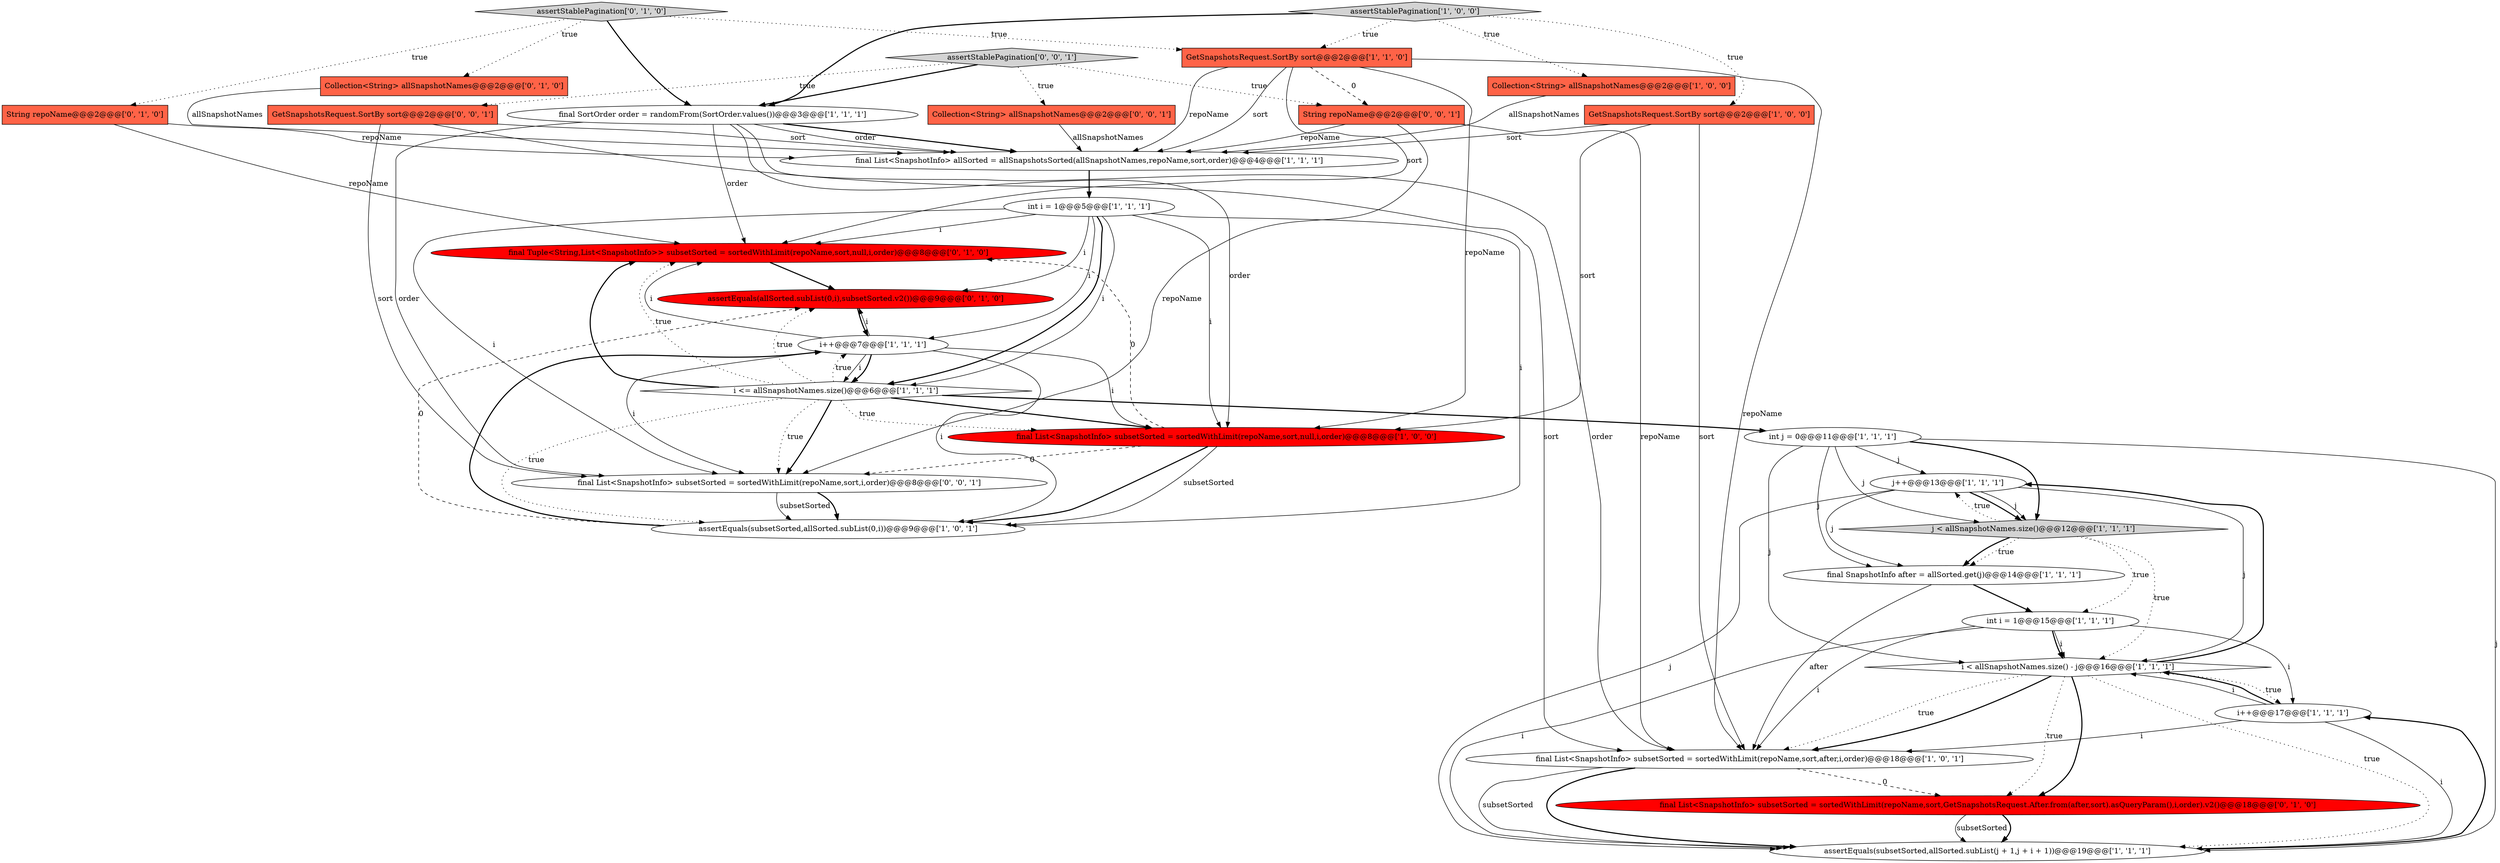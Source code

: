 digraph {
13 [style = filled, label = "int i = 1@@@5@@@['1', '1', '1']", fillcolor = white, shape = ellipse image = "AAA0AAABBB1BBB"];
2 [style = filled, label = "i++@@@17@@@['1', '1', '1']", fillcolor = white, shape = ellipse image = "AAA0AAABBB1BBB"];
20 [style = filled, label = "final Tuple<String,List<SnapshotInfo>> subsetSorted = sortedWithLimit(repoName,sort,null,i,order)@@@8@@@['0', '1', '0']", fillcolor = red, shape = ellipse image = "AAA1AAABBB2BBB"];
4 [style = filled, label = "j++@@@13@@@['1', '1', '1']", fillcolor = white, shape = ellipse image = "AAA0AAABBB1BBB"];
27 [style = filled, label = "GetSnapshotsRequest.SortBy sort@@@2@@@['0', '0', '1']", fillcolor = tomato, shape = box image = "AAA0AAABBB3BBB"];
28 [style = filled, label = "assertStablePagination['0', '0', '1']", fillcolor = lightgray, shape = diamond image = "AAA0AAABBB3BBB"];
3 [style = filled, label = "assertEquals(subsetSorted,allSorted.subList(0,i))@@@9@@@['1', '0', '1']", fillcolor = white, shape = ellipse image = "AAA0AAABBB1BBB"];
11 [style = filled, label = "final List<SnapshotInfo> allSorted = allSnapshotsSorted(allSnapshotNames,repoName,sort,order)@@@4@@@['1', '1', '1']", fillcolor = white, shape = ellipse image = "AAA0AAABBB1BBB"];
17 [style = filled, label = "int i = 1@@@15@@@['1', '1', '1']", fillcolor = white, shape = ellipse image = "AAA0AAABBB1BBB"];
5 [style = filled, label = "i < allSnapshotNames.size() - j@@@16@@@['1', '1', '1']", fillcolor = white, shape = diamond image = "AAA0AAABBB1BBB"];
26 [style = filled, label = "Collection<String> allSnapshotNames@@@2@@@['0', '0', '1']", fillcolor = tomato, shape = box image = "AAA0AAABBB3BBB"];
21 [style = filled, label = "Collection<String> allSnapshotNames@@@2@@@['0', '1', '0']", fillcolor = tomato, shape = box image = "AAA0AAABBB2BBB"];
23 [style = filled, label = "assertStablePagination['0', '1', '0']", fillcolor = lightgray, shape = diamond image = "AAA0AAABBB2BBB"];
24 [style = filled, label = "assertEquals(allSorted.subList(0,i),subsetSorted.v2())@@@9@@@['0', '1', '0']", fillcolor = red, shape = ellipse image = "AAA1AAABBB2BBB"];
10 [style = filled, label = "final SortOrder order = randomFrom(SortOrder.values())@@@3@@@['1', '1', '1']", fillcolor = white, shape = ellipse image = "AAA0AAABBB1BBB"];
12 [style = filled, label = "i++@@@7@@@['1', '1', '1']", fillcolor = white, shape = ellipse image = "AAA0AAABBB1BBB"];
22 [style = filled, label = "String repoName@@@2@@@['0', '1', '0']", fillcolor = tomato, shape = box image = "AAA0AAABBB2BBB"];
25 [style = filled, label = "final List<SnapshotInfo> subsetSorted = sortedWithLimit(repoName,sort,GetSnapshotsRequest.After.from(after,sort).asQueryParam(),i,order).v2()@@@18@@@['0', '1', '0']", fillcolor = red, shape = ellipse image = "AAA1AAABBB2BBB"];
9 [style = filled, label = "j < allSnapshotNames.size()@@@12@@@['1', '1', '1']", fillcolor = lightgray, shape = diamond image = "AAA0AAABBB1BBB"];
19 [style = filled, label = "final SnapshotInfo after = allSorted.get(j)@@@14@@@['1', '1', '1']", fillcolor = white, shape = ellipse image = "AAA0AAABBB1BBB"];
6 [style = filled, label = "assertStablePagination['1', '0', '0']", fillcolor = lightgray, shape = diamond image = "AAA0AAABBB1BBB"];
30 [style = filled, label = "String repoName@@@2@@@['0', '0', '1']", fillcolor = tomato, shape = box image = "AAA0AAABBB3BBB"];
0 [style = filled, label = "int j = 0@@@11@@@['1', '1', '1']", fillcolor = white, shape = ellipse image = "AAA0AAABBB1BBB"];
8 [style = filled, label = "GetSnapshotsRequest.SortBy sort@@@2@@@['1', '0', '0']", fillcolor = tomato, shape = box image = "AAA0AAABBB1BBB"];
18 [style = filled, label = "GetSnapshotsRequest.SortBy sort@@@2@@@['1', '1', '0']", fillcolor = tomato, shape = box image = "AAA0AAABBB1BBB"];
15 [style = filled, label = "assertEquals(subsetSorted,allSorted.subList(j + 1,j + i + 1))@@@19@@@['1', '1', '1']", fillcolor = white, shape = ellipse image = "AAA0AAABBB1BBB"];
29 [style = filled, label = "final List<SnapshotInfo> subsetSorted = sortedWithLimit(repoName,sort,i,order)@@@8@@@['0', '0', '1']", fillcolor = white, shape = ellipse image = "AAA0AAABBB3BBB"];
7 [style = filled, label = "final List<SnapshotInfo> subsetSorted = sortedWithLimit(repoName,sort,after,i,order)@@@18@@@['1', '0', '1']", fillcolor = white, shape = ellipse image = "AAA0AAABBB1BBB"];
16 [style = filled, label = "Collection<String> allSnapshotNames@@@2@@@['1', '0', '0']", fillcolor = tomato, shape = box image = "AAA0AAABBB1BBB"];
1 [style = filled, label = "final List<SnapshotInfo> subsetSorted = sortedWithLimit(repoName,sort,null,i,order)@@@8@@@['1', '0', '0']", fillcolor = red, shape = ellipse image = "AAA1AAABBB1BBB"];
14 [style = filled, label = "i <= allSnapshotNames.size()@@@6@@@['1', '1', '1']", fillcolor = white, shape = diamond image = "AAA0AAABBB1BBB"];
12->29 [style = solid, label="i"];
23->22 [style = dotted, label="true"];
18->30 [style = dashed, label="0"];
18->1 [style = solid, label="repoName"];
4->19 [style = solid, label="j"];
17->7 [style = solid, label="i"];
28->30 [style = dotted, label="true"];
30->29 [style = solid, label="repoName"];
17->15 [style = solid, label="i"];
6->18 [style = dotted, label="true"];
23->18 [style = dotted, label="true"];
30->11 [style = solid, label="repoName"];
18->20 [style = solid, label="sort"];
11->13 [style = bold, label=""];
13->29 [style = solid, label="i"];
14->3 [style = dotted, label="true"];
25->15 [style = bold, label=""];
7->25 [style = dashed, label="0"];
7->15 [style = solid, label="subsetSorted"];
28->27 [style = dotted, label="true"];
27->11 [style = solid, label="sort"];
13->14 [style = bold, label=""];
14->20 [style = bold, label=""];
10->11 [style = bold, label=""];
22->11 [style = solid, label="repoName"];
8->7 [style = solid, label="sort"];
12->24 [style = solid, label="i"];
13->3 [style = solid, label="i"];
17->5 [style = bold, label=""];
22->20 [style = solid, label="repoName"];
14->12 [style = dotted, label="true"];
12->20 [style = solid, label="i"];
0->4 [style = solid, label="j"];
13->20 [style = solid, label="i"];
14->24 [style = dotted, label="true"];
16->11 [style = solid, label="allSnapshotNames"];
3->24 [style = dashed, label="0"];
23->21 [style = dotted, label="true"];
8->1 [style = solid, label="sort"];
5->25 [style = bold, label=""];
13->12 [style = solid, label="i"];
21->11 [style = solid, label="allSnapshotNames"];
0->15 [style = solid, label="j"];
17->5 [style = solid, label="i"];
0->5 [style = solid, label="j"];
12->14 [style = solid, label="i"];
5->25 [style = dotted, label="true"];
10->7 [style = solid, label="order"];
1->3 [style = solid, label="subsetSorted"];
5->7 [style = dotted, label="true"];
8->11 [style = solid, label="sort"];
12->14 [style = bold, label=""];
4->15 [style = solid, label="j"];
23->10 [style = bold, label=""];
9->4 [style = dotted, label="true"];
5->7 [style = bold, label=""];
13->14 [style = solid, label="i"];
14->1 [style = dotted, label="true"];
2->5 [style = solid, label="i"];
0->19 [style = solid, label="j"];
10->1 [style = solid, label="order"];
4->9 [style = bold, label=""];
24->12 [style = bold, label=""];
13->1 [style = solid, label="i"];
25->15 [style = solid, label="subsetSorted"];
1->3 [style = bold, label=""];
27->7 [style = solid, label="sort"];
19->17 [style = bold, label=""];
3->12 [style = bold, label=""];
5->15 [style = dotted, label="true"];
4->5 [style = solid, label="j"];
4->9 [style = solid, label="j"];
9->19 [style = dotted, label="true"];
29->3 [style = solid, label="subsetSorted"];
0->9 [style = solid, label="j"];
6->8 [style = dotted, label="true"];
6->10 [style = bold, label=""];
5->4 [style = bold, label=""];
12->1 [style = solid, label="i"];
14->29 [style = bold, label=""];
19->7 [style = solid, label="after"];
13->24 [style = solid, label="i"];
9->19 [style = bold, label=""];
27->29 [style = solid, label="sort"];
7->15 [style = bold, label=""];
30->7 [style = solid, label="repoName"];
2->5 [style = bold, label=""];
5->2 [style = dotted, label="true"];
2->7 [style = solid, label="i"];
9->5 [style = dotted, label="true"];
0->9 [style = bold, label=""];
15->2 [style = bold, label=""];
28->10 [style = bold, label=""];
18->7 [style = solid, label="repoName"];
18->11 [style = solid, label="repoName"];
9->17 [style = dotted, label="true"];
29->3 [style = bold, label=""];
1->29 [style = dashed, label="0"];
26->11 [style = solid, label="allSnapshotNames"];
2->15 [style = solid, label="i"];
10->29 [style = solid, label="order"];
14->1 [style = bold, label=""];
1->20 [style = dashed, label="0"];
14->20 [style = dotted, label="true"];
10->11 [style = solid, label="order"];
10->20 [style = solid, label="order"];
14->0 [style = bold, label=""];
28->26 [style = dotted, label="true"];
14->29 [style = dotted, label="true"];
12->3 [style = solid, label="i"];
17->2 [style = solid, label="i"];
20->24 [style = bold, label=""];
18->11 [style = solid, label="sort"];
6->16 [style = dotted, label="true"];
}
